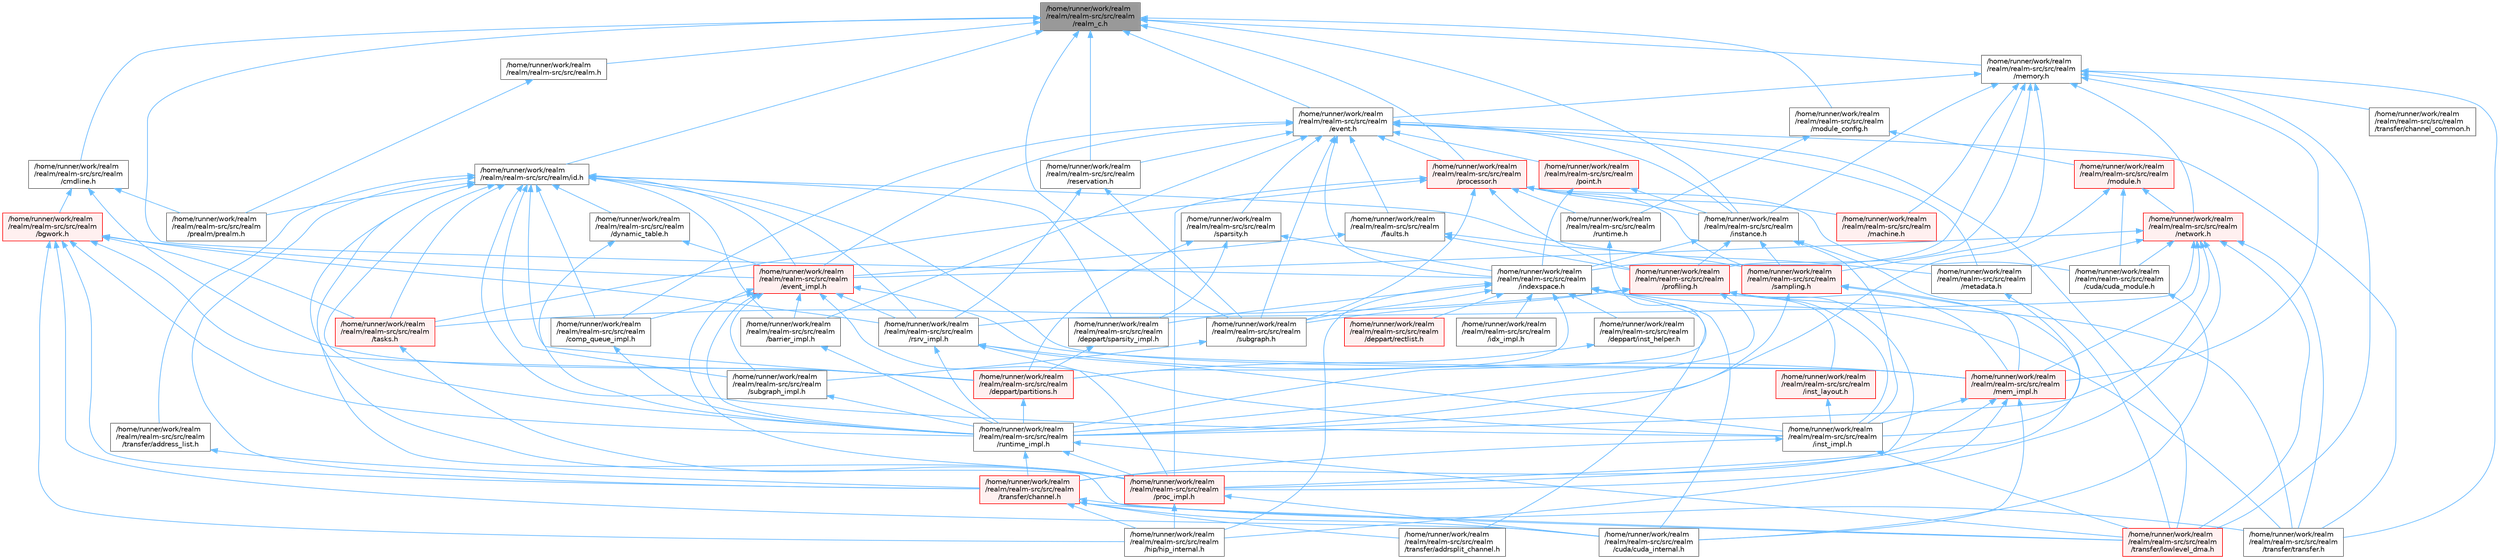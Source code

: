 digraph "/home/runner/work/realm/realm/realm-src/src/realm/realm_c.h"
{
 // LATEX_PDF_SIZE
  bgcolor="transparent";
  edge [fontname=Helvetica,fontsize=10,labelfontname=Helvetica,labelfontsize=10];
  node [fontname=Helvetica,fontsize=10,shape=box,height=0.2,width=0.4];
  Node1 [id="Node000001",label="/home/runner/work/realm\l/realm/realm-src/src/realm\l/realm_c.h",height=0.2,width=0.4,color="gray40", fillcolor="grey60", style="filled", fontcolor="black",tooltip=" "];
  Node1 -> Node2 [id="edge1_Node000001_Node000002",dir="back",color="steelblue1",style="solid",tooltip=" "];
  Node2 [id="Node000002",label="/home/runner/work/realm\l/realm/realm-src/src/realm.h",height=0.2,width=0.4,color="grey40", fillcolor="white", style="filled",URL="$realm_8h.html",tooltip=" "];
  Node2 -> Node3 [id="edge2_Node000002_Node000003",dir="back",color="steelblue1",style="solid",tooltip=" "];
  Node3 [id="Node000003",label="/home/runner/work/realm\l/realm/realm-src/src/realm\l/prealm/prealm.h",height=0.2,width=0.4,color="grey40", fillcolor="white", style="filled",URL="$prealm_8h.html",tooltip=" "];
  Node1 -> Node4 [id="edge3_Node000001_Node000004",dir="back",color="steelblue1",style="solid",tooltip=" "];
  Node4 [id="Node000004",label="/home/runner/work/realm\l/realm/realm-src/src/realm\l/cmdline.h",height=0.2,width=0.4,color="grey40", fillcolor="white", style="filled",URL="$cmdline_8h.html",tooltip=" "];
  Node4 -> Node5 [id="edge4_Node000004_Node000005",dir="back",color="steelblue1",style="solid",tooltip=" "];
  Node5 [id="Node000005",label="/home/runner/work/realm\l/realm/realm-src/src/realm\l/bgwork.h",height=0.2,width=0.4,color="red", fillcolor="#FFF0F0", style="filled",URL="$bgwork_8h.html",tooltip=" "];
  Node5 -> Node10 [id="edge5_Node000005_Node000010",dir="back",color="steelblue1",style="solid",tooltip=" "];
  Node10 [id="Node000010",label="/home/runner/work/realm\l/realm/realm-src/src/realm\l/cuda/cuda_internal.h",height=0.2,width=0.4,color="grey40", fillcolor="white", style="filled",URL="$cuda__internal_8h.html",tooltip=" "];
  Node5 -> Node22 [id="edge6_Node000005_Node000022",dir="back",color="steelblue1",style="solid",tooltip=" "];
  Node22 [id="Node000022",label="/home/runner/work/realm\l/realm/realm-src/src/realm\l/deppart/partitions.h",height=0.2,width=0.4,color="red", fillcolor="#FFF0F0", style="filled",URL="$partitions_8h.html",tooltip=" "];
  Node22 -> Node8 [id="edge7_Node000022_Node000008",dir="back",color="steelblue1",style="solid",tooltip=" "];
  Node8 [id="Node000008",label="/home/runner/work/realm\l/realm/realm-src/src/realm\l/runtime_impl.h",height=0.2,width=0.4,color="grey40", fillcolor="white", style="filled",URL="$runtime__impl_8h.html",tooltip=" "];
  Node8 -> Node9 [id="edge8_Node000008_Node000009",dir="back",color="steelblue1",style="solid",tooltip=" "];
  Node9 [id="Node000009",label="/home/runner/work/realm\l/realm/realm-src/src/realm\l/proc_impl.h",height=0.2,width=0.4,color="red", fillcolor="#FFF0F0", style="filled",URL="$proc__impl_8h.html",tooltip=" "];
  Node9 -> Node10 [id="edge9_Node000009_Node000010",dir="back",color="steelblue1",style="solid",tooltip=" "];
  Node9 -> Node11 [id="edge10_Node000009_Node000011",dir="back",color="steelblue1",style="solid",tooltip=" "];
  Node11 [id="Node000011",label="/home/runner/work/realm\l/realm/realm-src/src/realm\l/hip/hip_internal.h",height=0.2,width=0.4,color="grey40", fillcolor="white", style="filled",URL="$hip__internal_8h.html",tooltip=" "];
  Node8 -> Node15 [id="edge11_Node000008_Node000015",dir="back",color="steelblue1",style="solid",tooltip=" "];
  Node15 [id="Node000015",label="/home/runner/work/realm\l/realm/realm-src/src/realm\l/transfer/channel.h",height=0.2,width=0.4,color="red", fillcolor="#FFF0F0", style="filled",URL="$channel_8h.html",tooltip=" "];
  Node15 -> Node10 [id="edge12_Node000015_Node000010",dir="back",color="steelblue1",style="solid",tooltip=" "];
  Node15 -> Node11 [id="edge13_Node000015_Node000011",dir="back",color="steelblue1",style="solid",tooltip=" "];
  Node15 -> Node17 [id="edge14_Node000015_Node000017",dir="back",color="steelblue1",style="solid",tooltip=" "];
  Node17 [id="Node000017",label="/home/runner/work/realm\l/realm/realm-src/src/realm\l/transfer/addrsplit_channel.h",height=0.2,width=0.4,color="grey40", fillcolor="white", style="filled",URL="$addrsplit__channel_8h.html",tooltip=" "];
  Node15 -> Node19 [id="edge15_Node000015_Node000019",dir="back",color="steelblue1",style="solid",tooltip=" "];
  Node19 [id="Node000019",label="/home/runner/work/realm\l/realm/realm-src/src/realm\l/transfer/lowlevel_dma.h",height=0.2,width=0.4,color="red", fillcolor="#FFF0F0", style="filled",URL="$lowlevel__dma_8h.html",tooltip=" "];
  Node15 -> Node21 [id="edge16_Node000015_Node000021",dir="back",color="steelblue1",style="solid",tooltip=" "];
  Node21 [id="Node000021",label="/home/runner/work/realm\l/realm/realm-src/src/realm\l/transfer/transfer.h",height=0.2,width=0.4,color="grey40", fillcolor="white", style="filled",URL="$transfer_8h.html",tooltip=" "];
  Node8 -> Node19 [id="edge17_Node000008_Node000019",dir="back",color="steelblue1",style="solid",tooltip=" "];
  Node5 -> Node28 [id="edge18_Node000005_Node000028",dir="back",color="steelblue1",style="solid",tooltip=" "];
  Node28 [id="Node000028",label="/home/runner/work/realm\l/realm/realm-src/src/realm\l/event_impl.h",height=0.2,width=0.4,color="red", fillcolor="#FFF0F0", style="filled",URL="$event__impl_8h.html",tooltip=" "];
  Node28 -> Node29 [id="edge19_Node000028_Node000029",dir="back",color="steelblue1",style="solid",tooltip=" "];
  Node29 [id="Node000029",label="/home/runner/work/realm\l/realm/realm-src/src/realm\l/barrier_impl.h",height=0.2,width=0.4,color="grey40", fillcolor="white", style="filled",URL="$barrier__impl_8h.html",tooltip=" "];
  Node29 -> Node8 [id="edge20_Node000029_Node000008",dir="back",color="steelblue1",style="solid",tooltip=" "];
  Node28 -> Node7 [id="edge21_Node000028_Node000007",dir="back",color="steelblue1",style="solid",tooltip=" "];
  Node7 [id="Node000007",label="/home/runner/work/realm\l/realm/realm-src/src/realm\l/comp_queue_impl.h",height=0.2,width=0.4,color="grey40", fillcolor="white", style="filled",URL="$comp__queue__impl_8h.html",tooltip=" "];
  Node7 -> Node8 [id="edge22_Node000007_Node000008",dir="back",color="steelblue1",style="solid",tooltip=" "];
  Node28 -> Node30 [id="edge23_Node000028_Node000030",dir="back",color="steelblue1",style="solid",tooltip=" "];
  Node30 [id="Node000030",label="/home/runner/work/realm\l/realm/realm-src/src/realm\l/inst_impl.h",height=0.2,width=0.4,color="grey40", fillcolor="white", style="filled",URL="$inst__impl_8h.html",tooltip=" "];
  Node30 -> Node15 [id="edge24_Node000030_Node000015",dir="back",color="steelblue1",style="solid",tooltip=" "];
  Node30 -> Node19 [id="edge25_Node000030_Node000019",dir="back",color="steelblue1",style="solid",tooltip=" "];
  Node28 -> Node31 [id="edge26_Node000028_Node000031",dir="back",color="steelblue1",style="solid",tooltip=" "];
  Node31 [id="Node000031",label="/home/runner/work/realm\l/realm/realm-src/src/realm\l/mem_impl.h",height=0.2,width=0.4,color="red", fillcolor="#FFF0F0", style="filled",URL="$mem__impl_8h.html",tooltip=" "];
  Node31 -> Node10 [id="edge27_Node000031_Node000010",dir="back",color="steelblue1",style="solid",tooltip=" "];
  Node31 -> Node11 [id="edge28_Node000031_Node000011",dir="back",color="steelblue1",style="solid",tooltip=" "];
  Node31 -> Node30 [id="edge29_Node000031_Node000030",dir="back",color="steelblue1",style="solid",tooltip=" "];
  Node31 -> Node15 [id="edge30_Node000031_Node000015",dir="back",color="steelblue1",style="solid",tooltip=" "];
  Node28 -> Node9 [id="edge31_Node000028_Node000009",dir="back",color="steelblue1",style="solid",tooltip=" "];
  Node28 -> Node36 [id="edge32_Node000028_Node000036",dir="back",color="steelblue1",style="solid",tooltip=" "];
  Node36 [id="Node000036",label="/home/runner/work/realm\l/realm/realm-src/src/realm\l/rsrv_impl.h",height=0.2,width=0.4,color="grey40", fillcolor="white", style="filled",URL="$rsrv__impl_8h.html",tooltip=" "];
  Node36 -> Node30 [id="edge33_Node000036_Node000030",dir="back",color="steelblue1",style="solid",tooltip=" "];
  Node36 -> Node31 [id="edge34_Node000036_Node000031",dir="back",color="steelblue1",style="solid",tooltip=" "];
  Node36 -> Node9 [id="edge35_Node000036_Node000009",dir="back",color="steelblue1",style="solid",tooltip=" "];
  Node36 -> Node8 [id="edge36_Node000036_Node000008",dir="back",color="steelblue1",style="solid",tooltip=" "];
  Node28 -> Node8 [id="edge37_Node000028_Node000008",dir="back",color="steelblue1",style="solid",tooltip=" "];
  Node28 -> Node37 [id="edge38_Node000028_Node000037",dir="back",color="steelblue1",style="solid",tooltip=" "];
  Node37 [id="Node000037",label="/home/runner/work/realm\l/realm/realm-src/src/realm\l/subgraph_impl.h",height=0.2,width=0.4,color="grey40", fillcolor="white", style="filled",URL="$subgraph__impl_8h.html",tooltip=" "];
  Node37 -> Node8 [id="edge39_Node000037_Node000008",dir="back",color="steelblue1",style="solid",tooltip=" "];
  Node5 -> Node11 [id="edge40_Node000005_Node000011",dir="back",color="steelblue1",style="solid",tooltip=" "];
  Node5 -> Node36 [id="edge41_Node000005_Node000036",dir="back",color="steelblue1",style="solid",tooltip=" "];
  Node5 -> Node8 [id="edge42_Node000005_Node000008",dir="back",color="steelblue1",style="solid",tooltip=" "];
  Node5 -> Node35 [id="edge43_Node000005_Node000035",dir="back",color="steelblue1",style="solid",tooltip=" "];
  Node35 [id="Node000035",label="/home/runner/work/realm\l/realm/realm-src/src/realm\l/tasks.h",height=0.2,width=0.4,color="red", fillcolor="#FFF0F0", style="filled",URL="$tasks_8h.html",tooltip=" "];
  Node35 -> Node9 [id="edge44_Node000035_Node000009",dir="back",color="steelblue1",style="solid",tooltip=" "];
  Node5 -> Node15 [id="edge45_Node000005_Node000015",dir="back",color="steelblue1",style="solid",tooltip=" "];
  Node4 -> Node22 [id="edge46_Node000004_Node000022",dir="back",color="steelblue1",style="solid",tooltip=" "];
  Node4 -> Node3 [id="edge47_Node000004_Node000003",dir="back",color="steelblue1",style="solid",tooltip=" "];
  Node1 -> Node41 [id="edge48_Node000001_Node000041",dir="back",color="steelblue1",style="solid",tooltip=" "];
  Node41 [id="Node000041",label="/home/runner/work/realm\l/realm/realm-src/src/realm\l/event.h",height=0.2,width=0.4,color="grey40", fillcolor="white", style="filled",URL="$event_8h.html",tooltip=" "];
  Node41 -> Node29 [id="edge49_Node000041_Node000029",dir="back",color="steelblue1",style="solid",tooltip=" "];
  Node41 -> Node7 [id="edge50_Node000041_Node000007",dir="back",color="steelblue1",style="solid",tooltip=" "];
  Node41 -> Node28 [id="edge51_Node000041_Node000028",dir="back",color="steelblue1",style="solid",tooltip=" "];
  Node41 -> Node42 [id="edge52_Node000041_Node000042",dir="back",color="steelblue1",style="solid",tooltip=" "];
  Node42 [id="Node000042",label="/home/runner/work/realm\l/realm/realm-src/src/realm\l/faults.h",height=0.2,width=0.4,color="grey40", fillcolor="white", style="filled",URL="$faults_8h.html",tooltip=" "];
  Node42 -> Node28 [id="edge53_Node000042_Node000028",dir="back",color="steelblue1",style="solid",tooltip=" "];
  Node42 -> Node43 [id="edge54_Node000042_Node000043",dir="back",color="steelblue1",style="solid",tooltip=" "];
  Node43 [id="Node000043",label="/home/runner/work/realm\l/realm/realm-src/src/realm\l/profiling.h",height=0.2,width=0.4,color="red", fillcolor="#FFF0F0", style="filled",URL="$profiling_8h.html",tooltip=" "];
  Node43 -> Node30 [id="edge55_Node000043_Node000030",dir="back",color="steelblue1",style="solid",tooltip=" "];
  Node43 -> Node31 [id="edge56_Node000043_Node000031",dir="back",color="steelblue1",style="solid",tooltip=" "];
  Node43 -> Node9 [id="edge57_Node000043_Node000009",dir="back",color="steelblue1",style="solid",tooltip=" "];
  Node43 -> Node8 [id="edge58_Node000043_Node000008",dir="back",color="steelblue1",style="solid",tooltip=" "];
  Node43 -> Node44 [id="edge59_Node000043_Node000044",dir="back",color="steelblue1",style="solid",tooltip=" "];
  Node44 [id="Node000044",label="/home/runner/work/realm\l/realm/realm-src/src/realm\l/subgraph.h",height=0.2,width=0.4,color="grey40", fillcolor="white", style="filled",URL="$subgraph_8h.html",tooltip=" "];
  Node44 -> Node37 [id="edge60_Node000044_Node000037",dir="back",color="steelblue1",style="solid",tooltip=" "];
  Node43 -> Node35 [id="edge61_Node000043_Node000035",dir="back",color="steelblue1",style="solid",tooltip=" "];
  Node43 -> Node21 [id="edge62_Node000043_Node000021",dir="back",color="steelblue1",style="solid",tooltip=" "];
  Node42 -> Node45 [id="edge63_Node000042_Node000045",dir="back",color="steelblue1",style="solid",tooltip=" "];
  Node45 [id="Node000045",label="/home/runner/work/realm\l/realm/realm-src/src/realm\l/sampling.h",height=0.2,width=0.4,color="red", fillcolor="#FFF0F0", style="filled",URL="$sampling_8h.html",tooltip=" "];
  Node45 -> Node31 [id="edge64_Node000045_Node000031",dir="back",color="steelblue1",style="solid",tooltip=" "];
  Node45 -> Node9 [id="edge65_Node000045_Node000009",dir="back",color="steelblue1",style="solid",tooltip=" "];
  Node45 -> Node8 [id="edge66_Node000045_Node000008",dir="back",color="steelblue1",style="solid",tooltip=" "];
  Node41 -> Node48 [id="edge67_Node000041_Node000048",dir="back",color="steelblue1",style="solid",tooltip=" "];
  Node48 [id="Node000048",label="/home/runner/work/realm\l/realm/realm-src/src/realm\l/indexspace.h",height=0.2,width=0.4,color="grey40", fillcolor="white", style="filled",URL="$indexspace_8h.html",tooltip=" "];
  Node48 -> Node10 [id="edge68_Node000048_Node000010",dir="back",color="steelblue1",style="solid",tooltip=" "];
  Node48 -> Node49 [id="edge69_Node000048_Node000049",dir="back",color="steelblue1",style="solid",tooltip=" "];
  Node49 [id="Node000049",label="/home/runner/work/realm\l/realm/realm-src/src/realm\l/deppart/inst_helper.h",height=0.2,width=0.4,color="grey40", fillcolor="white", style="filled",URL="$inst__helper_8h.html",tooltip=" "];
  Node49 -> Node22 [id="edge70_Node000049_Node000022",dir="back",color="steelblue1",style="solid",tooltip=" "];
  Node48 -> Node22 [id="edge71_Node000048_Node000022",dir="back",color="steelblue1",style="solid",tooltip=" "];
  Node48 -> Node50 [id="edge72_Node000048_Node000050",dir="back",color="steelblue1",style="solid",tooltip=" "];
  Node50 [id="Node000050",label="/home/runner/work/realm\l/realm/realm-src/src/realm\l/deppart/rectlist.h",height=0.2,width=0.4,color="red", fillcolor="#FFF0F0", style="filled",URL="$rectlist_8h.html",tooltip=" "];
  Node48 -> Node27 [id="edge73_Node000048_Node000027",dir="back",color="steelblue1",style="solid",tooltip=" "];
  Node27 [id="Node000027",label="/home/runner/work/realm\l/realm/realm-src/src/realm\l/deppart/sparsity_impl.h",height=0.2,width=0.4,color="grey40", fillcolor="white", style="filled",URL="$sparsity__impl_8h.html",tooltip=" "];
  Node27 -> Node22 [id="edge74_Node000027_Node000022",dir="back",color="steelblue1",style="solid",tooltip=" "];
  Node48 -> Node11 [id="edge75_Node000048_Node000011",dir="back",color="steelblue1",style="solid",tooltip=" "];
  Node48 -> Node51 [id="edge76_Node000048_Node000051",dir="back",color="steelblue1",style="solid",tooltip=" "];
  Node51 [id="Node000051",label="/home/runner/work/realm\l/realm/realm-src/src/realm\l/idx_impl.h",height=0.2,width=0.4,color="grey40", fillcolor="white", style="filled",URL="$idx__impl_8h.html",tooltip=" "];
  Node48 -> Node52 [id="edge77_Node000048_Node000052",dir="back",color="steelblue1",style="solid",tooltip=" "];
  Node52 [id="Node000052",label="/home/runner/work/realm\l/realm/realm-src/src/realm\l/inst_layout.h",height=0.2,width=0.4,color="red", fillcolor="#FFF0F0", style="filled",URL="$inst__layout_8h.html",tooltip=" "];
  Node52 -> Node30 [id="edge78_Node000052_Node000030",dir="back",color="steelblue1",style="solid",tooltip=" "];
  Node48 -> Node44 [id="edge79_Node000048_Node000044",dir="back",color="steelblue1",style="solid",tooltip=" "];
  Node48 -> Node17 [id="edge80_Node000048_Node000017",dir="back",color="steelblue1",style="solid",tooltip=" "];
  Node48 -> Node21 [id="edge81_Node000048_Node000021",dir="back",color="steelblue1",style="solid",tooltip=" "];
  Node41 -> Node56 [id="edge82_Node000041_Node000056",dir="back",color="steelblue1",style="solid",tooltip=" "];
  Node56 [id="Node000056",label="/home/runner/work/realm\l/realm/realm-src/src/realm\l/instance.h",height=0.2,width=0.4,color="grey40", fillcolor="white", style="filled",URL="$instance_8h.html",tooltip=" "];
  Node56 -> Node48 [id="edge83_Node000056_Node000048",dir="back",color="steelblue1",style="solid",tooltip=" "];
  Node56 -> Node30 [id="edge84_Node000056_Node000030",dir="back",color="steelblue1",style="solid",tooltip=" "];
  Node56 -> Node43 [id="edge85_Node000056_Node000043",dir="back",color="steelblue1",style="solid",tooltip=" "];
  Node56 -> Node45 [id="edge86_Node000056_Node000045",dir="back",color="steelblue1",style="solid",tooltip=" "];
  Node56 -> Node19 [id="edge87_Node000056_Node000019",dir="back",color="steelblue1",style="solid",tooltip=" "];
  Node41 -> Node57 [id="edge88_Node000041_Node000057",dir="back",color="steelblue1",style="solid",tooltip=" "];
  Node57 [id="Node000057",label="/home/runner/work/realm\l/realm/realm-src/src/realm\l/metadata.h",height=0.2,width=0.4,color="grey40", fillcolor="white", style="filled",URL="$metadata_8h.html",tooltip=" "];
  Node57 -> Node30 [id="edge89_Node000057_Node000030",dir="back",color="steelblue1",style="solid",tooltip=" "];
  Node41 -> Node58 [id="edge90_Node000041_Node000058",dir="back",color="steelblue1",style="solid",tooltip=" "];
  Node58 [id="Node000058",label="/home/runner/work/realm\l/realm/realm-src/src/realm\l/point.h",height=0.2,width=0.4,color="red", fillcolor="#FFF0F0", style="filled",URL="$point_8h.html",tooltip=" "];
  Node58 -> Node48 [id="edge91_Node000058_Node000048",dir="back",color="steelblue1",style="solid",tooltip=" "];
  Node58 -> Node56 [id="edge92_Node000058_Node000056",dir="back",color="steelblue1",style="solid",tooltip=" "];
  Node41 -> Node61 [id="edge93_Node000041_Node000061",dir="back",color="steelblue1",style="solid",tooltip=" "];
  Node61 [id="Node000061",label="/home/runner/work/realm\l/realm/realm-src/src/realm\l/processor.h",height=0.2,width=0.4,color="red", fillcolor="#FFF0F0", style="filled",URL="$processor_8h.html",tooltip=" "];
  Node61 -> Node62 [id="edge94_Node000061_Node000062",dir="back",color="steelblue1",style="solid",tooltip=" "];
  Node62 [id="Node000062",label="/home/runner/work/realm\l/realm/realm-src/src/realm\l/cuda/cuda_module.h",height=0.2,width=0.4,color="grey40", fillcolor="white", style="filled",URL="$cuda__module_8h.html",tooltip=" "];
  Node62 -> Node10 [id="edge95_Node000062_Node000010",dir="back",color="steelblue1",style="solid",tooltip=" "];
  Node61 -> Node56 [id="edge96_Node000061_Node000056",dir="back",color="steelblue1",style="solid",tooltip=" "];
  Node61 -> Node64 [id="edge97_Node000061_Node000064",dir="back",color="steelblue1",style="solid",tooltip=" "];
  Node64 [id="Node000064",label="/home/runner/work/realm\l/realm/realm-src/src/realm\l/machine.h",height=0.2,width=0.4,color="red", fillcolor="#FFF0F0", style="filled",URL="$machine_8h.html",tooltip=" "];
  Node61 -> Node9 [id="edge98_Node000061_Node000009",dir="back",color="steelblue1",style="solid",tooltip=" "];
  Node61 -> Node43 [id="edge99_Node000061_Node000043",dir="back",color="steelblue1",style="solid",tooltip=" "];
  Node61 -> Node67 [id="edge100_Node000061_Node000067",dir="back",color="steelblue1",style="solid",tooltip=" "];
  Node67 [id="Node000067",label="/home/runner/work/realm\l/realm/realm-src/src/realm\l/runtime.h",height=0.2,width=0.4,color="grey40", fillcolor="white", style="filled",URL="$runtime_8h.html",tooltip=" "];
  Node67 -> Node8 [id="edge101_Node000067_Node000008",dir="back",color="steelblue1",style="solid",tooltip=" "];
  Node61 -> Node45 [id="edge102_Node000061_Node000045",dir="back",color="steelblue1",style="solid",tooltip=" "];
  Node61 -> Node44 [id="edge103_Node000061_Node000044",dir="back",color="steelblue1",style="solid",tooltip=" "];
  Node61 -> Node35 [id="edge104_Node000061_Node000035",dir="back",color="steelblue1",style="solid",tooltip=" "];
  Node41 -> Node68 [id="edge105_Node000041_Node000068",dir="back",color="steelblue1",style="solid",tooltip=" "];
  Node68 [id="Node000068",label="/home/runner/work/realm\l/realm/realm-src/src/realm\l/reservation.h",height=0.2,width=0.4,color="grey40", fillcolor="white", style="filled",URL="$reservation_8h.html",tooltip=" "];
  Node68 -> Node36 [id="edge106_Node000068_Node000036",dir="back",color="steelblue1",style="solid",tooltip=" "];
  Node68 -> Node44 [id="edge107_Node000068_Node000044",dir="back",color="steelblue1",style="solid",tooltip=" "];
  Node41 -> Node69 [id="edge108_Node000041_Node000069",dir="back",color="steelblue1",style="solid",tooltip=" "];
  Node69 [id="Node000069",label="/home/runner/work/realm\l/realm/realm-src/src/realm\l/sparsity.h",height=0.2,width=0.4,color="grey40", fillcolor="white", style="filled",URL="$sparsity_8h.html",tooltip=" "];
  Node69 -> Node22 [id="edge109_Node000069_Node000022",dir="back",color="steelblue1",style="solid",tooltip=" "];
  Node69 -> Node27 [id="edge110_Node000069_Node000027",dir="back",color="steelblue1",style="solid",tooltip=" "];
  Node69 -> Node48 [id="edge111_Node000069_Node000048",dir="back",color="steelblue1",style="solid",tooltip=" "];
  Node41 -> Node44 [id="edge112_Node000041_Node000044",dir="back",color="steelblue1",style="solid",tooltip=" "];
  Node41 -> Node19 [id="edge113_Node000041_Node000019",dir="back",color="steelblue1",style="solid",tooltip=" "];
  Node41 -> Node21 [id="edge114_Node000041_Node000021",dir="back",color="steelblue1",style="solid",tooltip=" "];
  Node1 -> Node70 [id="edge115_Node000001_Node000070",dir="back",color="steelblue1",style="solid",tooltip=" "];
  Node70 [id="Node000070",label="/home/runner/work/realm\l/realm/realm-src/src/realm/id.h",height=0.2,width=0.4,color="grey40", fillcolor="white", style="filled",URL="$id_8h.html",tooltip=" "];
  Node70 -> Node29 [id="edge116_Node000070_Node000029",dir="back",color="steelblue1",style="solid",tooltip=" "];
  Node70 -> Node7 [id="edge117_Node000070_Node000007",dir="back",color="steelblue1",style="solid",tooltip=" "];
  Node70 -> Node22 [id="edge118_Node000070_Node000022",dir="back",color="steelblue1",style="solid",tooltip=" "];
  Node70 -> Node27 [id="edge119_Node000070_Node000027",dir="back",color="steelblue1",style="solid",tooltip=" "];
  Node70 -> Node71 [id="edge120_Node000070_Node000071",dir="back",color="steelblue1",style="solid",tooltip=" "];
  Node71 [id="Node000071",label="/home/runner/work/realm\l/realm/realm-src/src/realm\l/dynamic_table.h",height=0.2,width=0.4,color="grey40", fillcolor="white", style="filled",URL="$dynamic__table_8h.html",tooltip=" "];
  Node71 -> Node28 [id="edge121_Node000071_Node000028",dir="back",color="steelblue1",style="solid",tooltip=" "];
  Node71 -> Node8 [id="edge122_Node000071_Node000008",dir="back",color="steelblue1",style="solid",tooltip=" "];
  Node70 -> Node28 [id="edge123_Node000070_Node000028",dir="back",color="steelblue1",style="solid",tooltip=" "];
  Node70 -> Node30 [id="edge124_Node000070_Node000030",dir="back",color="steelblue1",style="solid",tooltip=" "];
  Node70 -> Node31 [id="edge125_Node000070_Node000031",dir="back",color="steelblue1",style="solid",tooltip=" "];
  Node70 -> Node57 [id="edge126_Node000070_Node000057",dir="back",color="steelblue1",style="solid",tooltip=" "];
  Node70 -> Node3 [id="edge127_Node000070_Node000003",dir="back",color="steelblue1",style="solid",tooltip=" "];
  Node70 -> Node9 [id="edge128_Node000070_Node000009",dir="back",color="steelblue1",style="solid",tooltip=" "];
  Node70 -> Node36 [id="edge129_Node000070_Node000036",dir="back",color="steelblue1",style="solid",tooltip=" "];
  Node70 -> Node8 [id="edge130_Node000070_Node000008",dir="back",color="steelblue1",style="solid",tooltip=" "];
  Node70 -> Node37 [id="edge131_Node000070_Node000037",dir="back",color="steelblue1",style="solid",tooltip=" "];
  Node70 -> Node35 [id="edge132_Node000070_Node000035",dir="back",color="steelblue1",style="solid",tooltip=" "];
  Node70 -> Node72 [id="edge133_Node000070_Node000072",dir="back",color="steelblue1",style="solid",tooltip=" "];
  Node72 [id="Node000072",label="/home/runner/work/realm\l/realm/realm-src/src/realm\l/transfer/address_list.h",height=0.2,width=0.4,color="grey40", fillcolor="white", style="filled",URL="$address__list_8h.html",tooltip=" "];
  Node72 -> Node15 [id="edge134_Node000072_Node000015",dir="back",color="steelblue1",style="solid",tooltip=" "];
  Node70 -> Node15 [id="edge135_Node000070_Node000015",dir="back",color="steelblue1",style="solid",tooltip=" "];
  Node70 -> Node19 [id="edge136_Node000070_Node000019",dir="back",color="steelblue1",style="solid",tooltip=" "];
  Node1 -> Node48 [id="edge137_Node000001_Node000048",dir="back",color="steelblue1",style="solid",tooltip=" "];
  Node1 -> Node56 [id="edge138_Node000001_Node000056",dir="back",color="steelblue1",style="solid",tooltip=" "];
  Node1 -> Node73 [id="edge139_Node000001_Node000073",dir="back",color="steelblue1",style="solid",tooltip=" "];
  Node73 [id="Node000073",label="/home/runner/work/realm\l/realm/realm-src/src/realm\l/memory.h",height=0.2,width=0.4,color="grey40", fillcolor="white", style="filled",URL="$memory_8h.html",tooltip=" "];
  Node73 -> Node41 [id="edge140_Node000073_Node000041",dir="back",color="steelblue1",style="solid",tooltip=" "];
  Node73 -> Node48 [id="edge141_Node000073_Node000048",dir="back",color="steelblue1",style="solid",tooltip=" "];
  Node73 -> Node56 [id="edge142_Node000073_Node000056",dir="back",color="steelblue1",style="solid",tooltip=" "];
  Node73 -> Node64 [id="edge143_Node000073_Node000064",dir="back",color="steelblue1",style="solid",tooltip=" "];
  Node73 -> Node31 [id="edge144_Node000073_Node000031",dir="back",color="steelblue1",style="solid",tooltip=" "];
  Node73 -> Node74 [id="edge145_Node000073_Node000074",dir="back",color="steelblue1",style="solid",tooltip=" "];
  Node74 [id="Node000074",label="/home/runner/work/realm\l/realm/realm-src/src/realm\l/network.h",height=0.2,width=0.4,color="red", fillcolor="#FFF0F0", style="filled",URL="$network_8h.html",tooltip=" "];
  Node74 -> Node62 [id="edge146_Node000074_Node000062",dir="back",color="steelblue1",style="solid",tooltip=" "];
  Node74 -> Node28 [id="edge147_Node000074_Node000028",dir="back",color="steelblue1",style="solid",tooltip=" "];
  Node74 -> Node31 [id="edge148_Node000074_Node000031",dir="back",color="steelblue1",style="solid",tooltip=" "];
  Node74 -> Node57 [id="edge149_Node000074_Node000057",dir="back",color="steelblue1",style="solid",tooltip=" "];
  Node74 -> Node9 [id="edge150_Node000074_Node000009",dir="back",color="steelblue1",style="solid",tooltip=" "];
  Node74 -> Node36 [id="edge151_Node000074_Node000036",dir="back",color="steelblue1",style="solid",tooltip=" "];
  Node74 -> Node8 [id="edge152_Node000074_Node000008",dir="back",color="steelblue1",style="solid",tooltip=" "];
  Node74 -> Node19 [id="edge153_Node000074_Node000019",dir="back",color="steelblue1",style="solid",tooltip=" "];
  Node74 -> Node21 [id="edge154_Node000074_Node000021",dir="back",color="steelblue1",style="solid",tooltip=" "];
  Node73 -> Node43 [id="edge155_Node000073_Node000043",dir="back",color="steelblue1",style="solid",tooltip=" "];
  Node73 -> Node45 [id="edge156_Node000073_Node000045",dir="back",color="steelblue1",style="solid",tooltip=" "];
  Node73 -> Node79 [id="edge157_Node000073_Node000079",dir="back",color="steelblue1",style="solid",tooltip=" "];
  Node79 [id="Node000079",label="/home/runner/work/realm\l/realm/realm-src/src/realm\l/transfer/channel_common.h",height=0.2,width=0.4,color="grey40", fillcolor="white", style="filled",URL="$channel__common_8h.html",tooltip=" "];
  Node73 -> Node19 [id="edge158_Node000073_Node000019",dir="back",color="steelblue1",style="solid",tooltip=" "];
  Node73 -> Node21 [id="edge159_Node000073_Node000021",dir="back",color="steelblue1",style="solid",tooltip=" "];
  Node1 -> Node80 [id="edge160_Node000001_Node000080",dir="back",color="steelblue1",style="solid",tooltip=" "];
  Node80 [id="Node000080",label="/home/runner/work/realm\l/realm/realm-src/src/realm\l/module_config.h",height=0.2,width=0.4,color="grey40", fillcolor="white", style="filled",URL="$module__config_8h.html",tooltip=" "];
  Node80 -> Node81 [id="edge161_Node000080_Node000081",dir="back",color="steelblue1",style="solid",tooltip=" "];
  Node81 [id="Node000081",label="/home/runner/work/realm\l/realm/realm-src/src/realm\l/module.h",height=0.2,width=0.4,color="red", fillcolor="#FFF0F0", style="filled",URL="$module_8h.html",tooltip=" "];
  Node81 -> Node62 [id="edge162_Node000081_Node000062",dir="back",color="steelblue1",style="solid",tooltip=" "];
  Node81 -> Node74 [id="edge163_Node000081_Node000074",dir="back",color="steelblue1",style="solid",tooltip=" "];
  Node81 -> Node8 [id="edge164_Node000081_Node000008",dir="back",color="steelblue1",style="solid",tooltip=" "];
  Node80 -> Node67 [id="edge165_Node000080_Node000067",dir="back",color="steelblue1",style="solid",tooltip=" "];
  Node1 -> Node61 [id="edge166_Node000001_Node000061",dir="back",color="steelblue1",style="solid",tooltip=" "];
  Node1 -> Node68 [id="edge167_Node000001_Node000068",dir="back",color="steelblue1",style="solid",tooltip=" "];
  Node1 -> Node44 [id="edge168_Node000001_Node000044",dir="back",color="steelblue1",style="solid",tooltip=" "];
}
